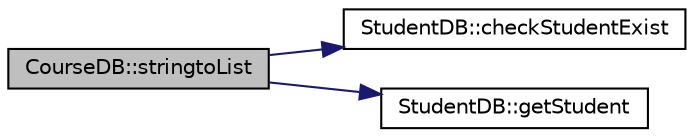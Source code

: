 digraph "CourseDB::stringtoList"
{
  edge [fontname="Helvetica",fontsize="10",labelfontname="Helvetica",labelfontsize="10"];
  node [fontname="Helvetica",fontsize="10",shape=record];
  rankdir="LR";
  Node1 [label="CourseDB::stringtoList",height=0.2,width=0.4,color="black", fillcolor="grey75", style="filled", fontcolor="black"];
  Node1 -> Node2 [color="midnightblue",fontsize="10",style="solid",fontname="Helvetica"];
  Node2 [label="StudentDB::checkStudentExist",height=0.2,width=0.4,color="black", fillcolor="white", style="filled",URL="$class_student_d_b.html#a77c06dcacdf92b1ca2be118e05491667",tooltip="check if a student with a given sid exists in the database "];
  Node1 -> Node3 [color="midnightblue",fontsize="10",style="solid",fontname="Helvetica"];
  Node3 [label="StudentDB::getStudent",height=0.2,width=0.4,color="black", fillcolor="white", style="filled",URL="$class_student_d_b.html#af18e20bdf62fa2408a22876f9590ffd5",tooltip="takes a QString sid as input and returns a Student object "];
}
